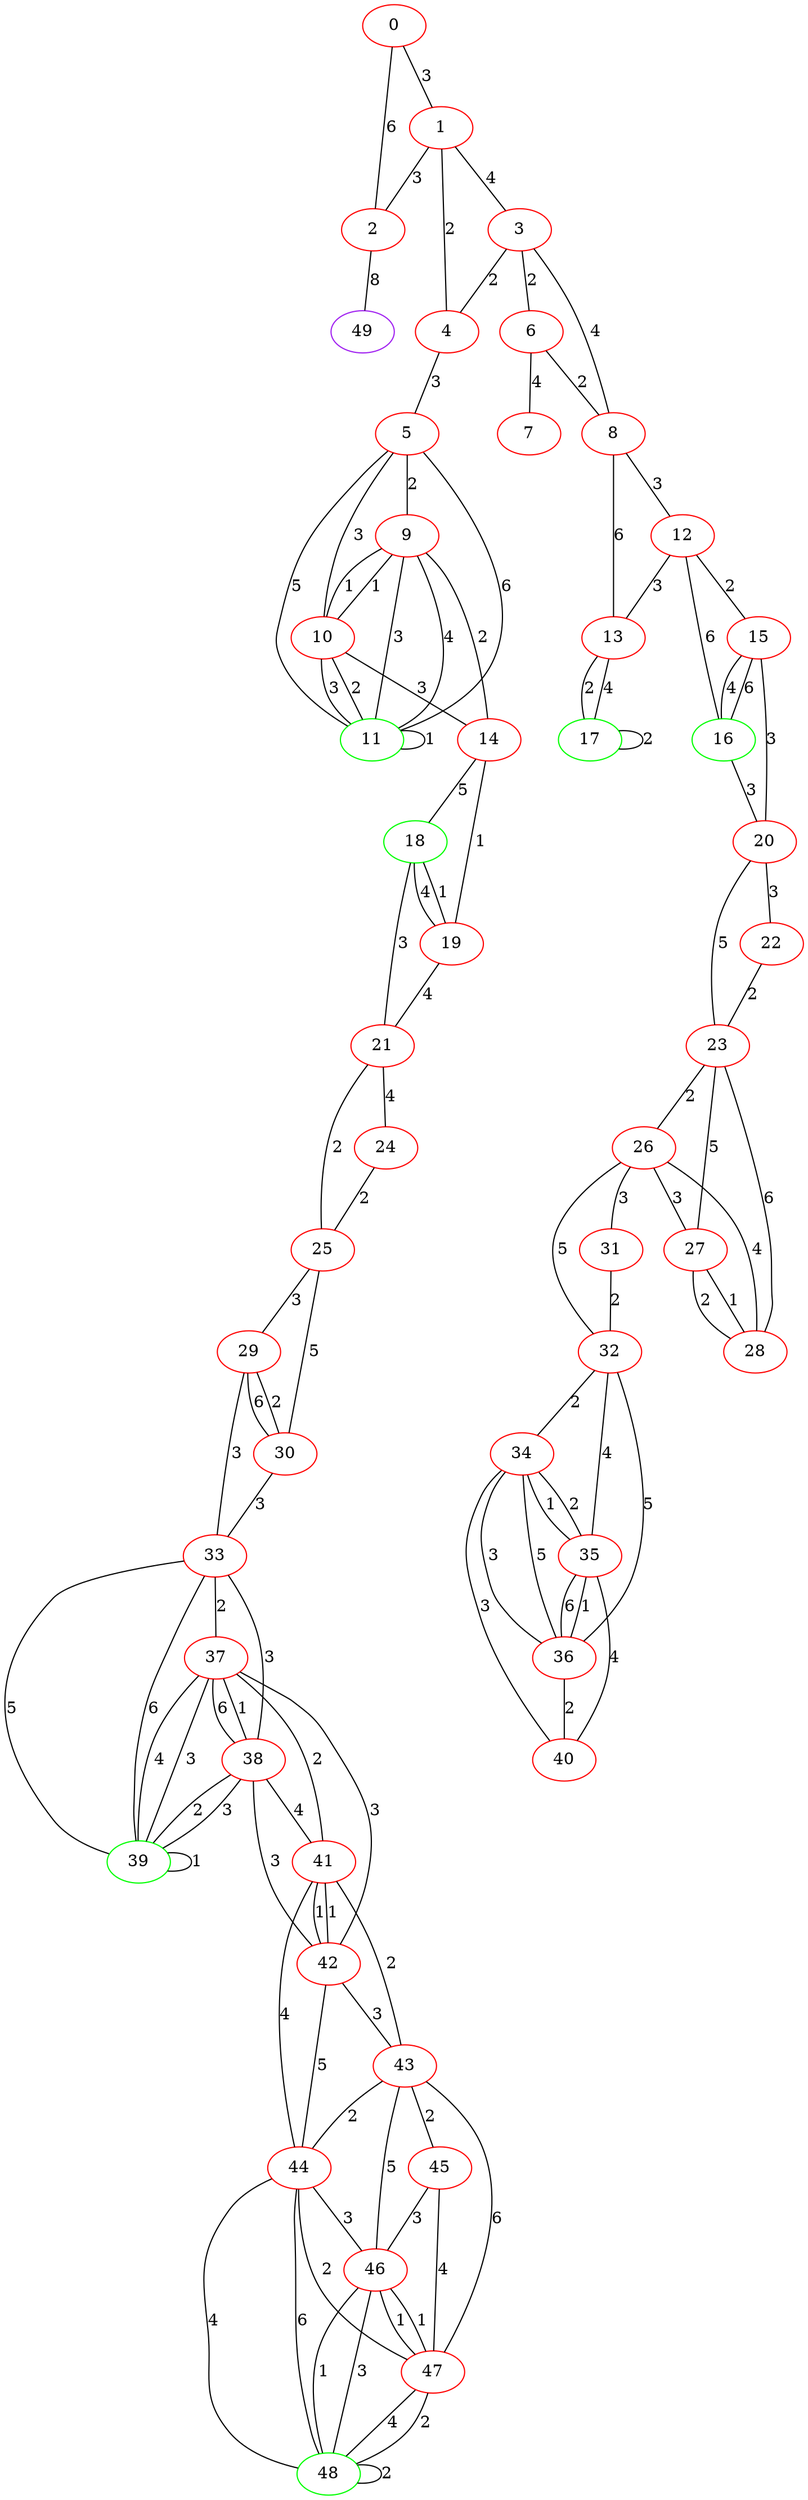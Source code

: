 graph "" {
0 [color=red, weight=1];
1 [color=red, weight=1];
2 [color=red, weight=1];
3 [color=red, weight=1];
4 [color=red, weight=1];
5 [color=red, weight=1];
6 [color=red, weight=1];
7 [color=red, weight=1];
8 [color=red, weight=1];
9 [color=red, weight=1];
10 [color=red, weight=1];
11 [color=green, weight=2];
12 [color=red, weight=1];
13 [color=red, weight=1];
14 [color=red, weight=1];
15 [color=red, weight=1];
16 [color=green, weight=2];
17 [color=green, weight=2];
18 [color=green, weight=2];
19 [color=red, weight=1];
20 [color=red, weight=1];
21 [color=red, weight=1];
22 [color=red, weight=1];
23 [color=red, weight=1];
24 [color=red, weight=1];
25 [color=red, weight=1];
26 [color=red, weight=1];
27 [color=red, weight=1];
28 [color=red, weight=1];
29 [color=red, weight=1];
30 [color=red, weight=1];
31 [color=red, weight=1];
32 [color=red, weight=1];
33 [color=red, weight=1];
34 [color=red, weight=1];
35 [color=red, weight=1];
36 [color=red, weight=1];
37 [color=red, weight=1];
38 [color=red, weight=1];
39 [color=green, weight=2];
40 [color=red, weight=1];
41 [color=red, weight=1];
42 [color=red, weight=1];
43 [color=red, weight=1];
44 [color=red, weight=1];
45 [color=red, weight=1];
46 [color=red, weight=1];
47 [color=red, weight=1];
48 [color=green, weight=2];
49 [color=purple, weight=4];
0 -- 1  [key=0, label=3];
0 -- 2  [key=0, label=6];
1 -- 2  [key=0, label=3];
1 -- 3  [key=0, label=4];
1 -- 4  [key=0, label=2];
2 -- 49  [key=0, label=8];
3 -- 8  [key=0, label=4];
3 -- 4  [key=0, label=2];
3 -- 6  [key=0, label=2];
4 -- 5  [key=0, label=3];
5 -- 9  [key=0, label=2];
5 -- 10  [key=0, label=3];
5 -- 11  [key=0, label=5];
5 -- 11  [key=1, label=6];
6 -- 8  [key=0, label=2];
6 -- 7  [key=0, label=4];
8 -- 12  [key=0, label=3];
8 -- 13  [key=0, label=6];
9 -- 10  [key=0, label=1];
9 -- 10  [key=1, label=1];
9 -- 11  [key=0, label=3];
9 -- 11  [key=1, label=4];
9 -- 14  [key=0, label=2];
10 -- 11  [key=0, label=2];
10 -- 11  [key=1, label=3];
10 -- 14  [key=0, label=3];
11 -- 11  [key=0, label=1];
12 -- 16  [key=0, label=6];
12 -- 13  [key=0, label=3];
12 -- 15  [key=0, label=2];
13 -- 17  [key=0, label=2];
13 -- 17  [key=1, label=4];
14 -- 18  [key=0, label=5];
14 -- 19  [key=0, label=1];
15 -- 16  [key=0, label=6];
15 -- 16  [key=1, label=4];
15 -- 20  [key=0, label=3];
16 -- 20  [key=0, label=3];
17 -- 17  [key=0, label=2];
18 -- 19  [key=0, label=4];
18 -- 19  [key=1, label=1];
18 -- 21  [key=0, label=3];
19 -- 21  [key=0, label=4];
20 -- 22  [key=0, label=3];
20 -- 23  [key=0, label=5];
21 -- 24  [key=0, label=4];
21 -- 25  [key=0, label=2];
22 -- 23  [key=0, label=2];
23 -- 28  [key=0, label=6];
23 -- 26  [key=0, label=2];
23 -- 27  [key=0, label=5];
24 -- 25  [key=0, label=2];
25 -- 30  [key=0, label=5];
25 -- 29  [key=0, label=3];
26 -- 31  [key=0, label=3];
26 -- 32  [key=0, label=5];
26 -- 27  [key=0, label=3];
26 -- 28  [key=0, label=4];
27 -- 28  [key=0, label=2];
27 -- 28  [key=1, label=1];
29 -- 33  [key=0, label=3];
29 -- 30  [key=0, label=6];
29 -- 30  [key=1, label=2];
30 -- 33  [key=0, label=3];
31 -- 32  [key=0, label=2];
32 -- 34  [key=0, label=2];
32 -- 35  [key=0, label=4];
32 -- 36  [key=0, label=5];
33 -- 39  [key=0, label=5];
33 -- 39  [key=1, label=6];
33 -- 38  [key=0, label=3];
33 -- 37  [key=0, label=2];
34 -- 40  [key=0, label=3];
34 -- 35  [key=0, label=2];
34 -- 35  [key=1, label=1];
34 -- 36  [key=0, label=3];
34 -- 36  [key=1, label=5];
35 -- 40  [key=0, label=4];
35 -- 36  [key=0, label=1];
35 -- 36  [key=1, label=6];
36 -- 40  [key=0, label=2];
37 -- 42  [key=0, label=3];
37 -- 41  [key=0, label=2];
37 -- 38  [key=0, label=1];
37 -- 38  [key=1, label=6];
37 -- 39  [key=0, label=3];
37 -- 39  [key=1, label=4];
38 -- 41  [key=0, label=4];
38 -- 42  [key=0, label=3];
38 -- 39  [key=0, label=2];
38 -- 39  [key=1, label=3];
39 -- 39  [key=0, label=1];
41 -- 42  [key=0, label=1];
41 -- 42  [key=1, label=1];
41 -- 43  [key=0, label=2];
41 -- 44  [key=0, label=4];
42 -- 43  [key=0, label=3];
42 -- 44  [key=0, label=5];
43 -- 44  [key=0, label=2];
43 -- 45  [key=0, label=2];
43 -- 46  [key=0, label=5];
43 -- 47  [key=0, label=6];
44 -- 46  [key=0, label=3];
44 -- 47  [key=0, label=2];
44 -- 48  [key=0, label=4];
44 -- 48  [key=1, label=6];
45 -- 46  [key=0, label=3];
45 -- 47  [key=0, label=4];
46 -- 48  [key=0, label=1];
46 -- 48  [key=1, label=3];
46 -- 47  [key=0, label=1];
46 -- 47  [key=1, label=1];
47 -- 48  [key=0, label=2];
47 -- 48  [key=1, label=4];
48 -- 48  [key=0, label=2];
}
